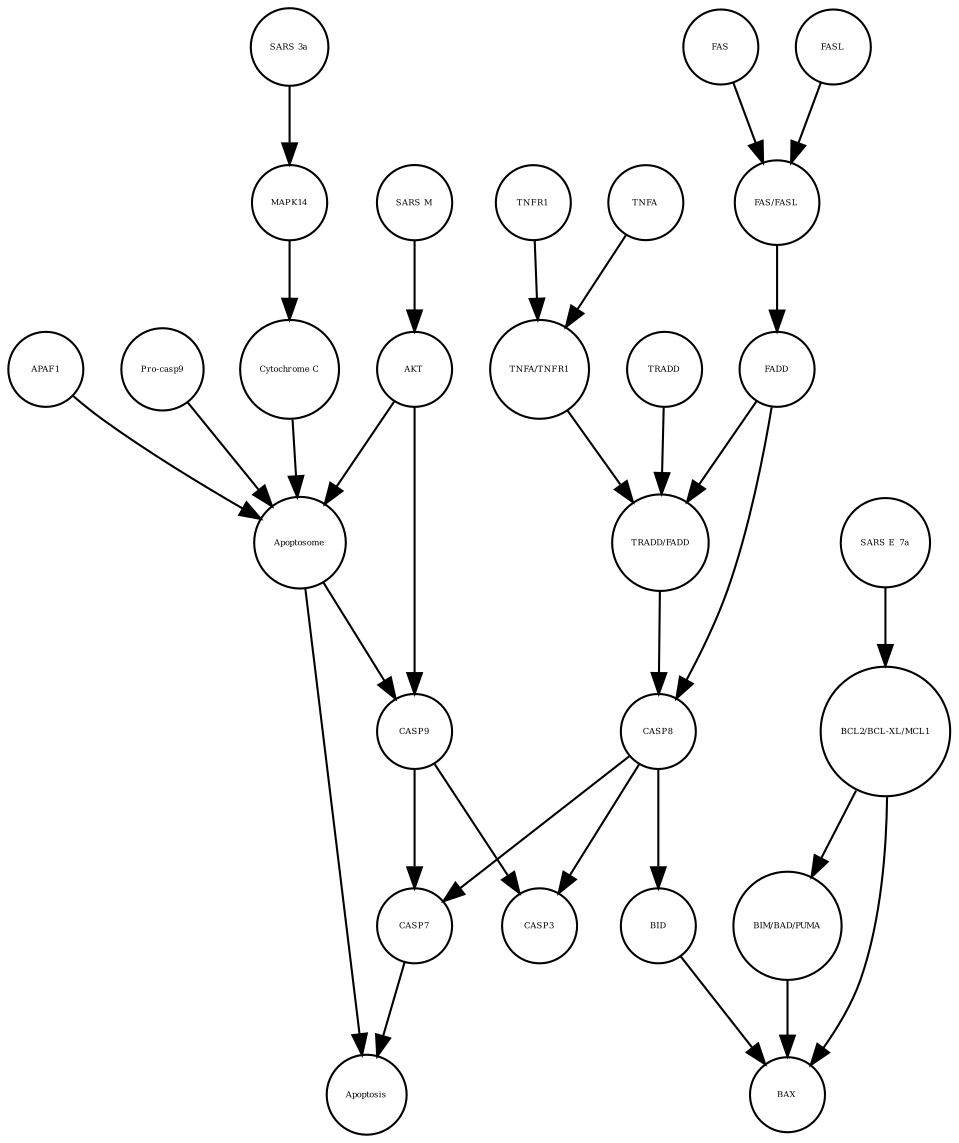 strict digraph  {
CASP7 [annotation="", bipartite=0, cls=macromolecule, fontsize=4, label=CASP7, shape=circle];
Apoptosis [annotation="", bipartite=0, cls=phenotype, fontsize=4, label=Apoptosis, shape=circle];
Apoptosome [annotation="", bipartite=0, cls=complex, fontsize=4, label=Apoptosome, shape=circle];
"BIM/BAD/PUMA" [annotation="", bipartite=0, cls=complex, fontsize=4, label="BIM/BAD/PUMA", shape=circle];
APAF1 [annotation="", bipartite=0, cls=macromolecule, fontsize=4, label=APAF1, shape=circle];
"SARS M" [annotation="", bipartite=0, cls=macromolecule, fontsize=4, label="SARS M", shape=circle];
BAX [annotation="", bipartite=0, cls=macromolecule, fontsize=4, label=BAX, shape=circle];
"SARS E_7a" [annotation="", bipartite=0, cls=macromolecule, fontsize=4, label="SARS E_7a", shape=circle];
"FAS/FASL" [annotation="", bipartite=0, cls=complex, fontsize=4, label="FAS/FASL", shape=circle];
"BCL2/BCL-XL/MCL1" [annotation="", bipartite=0, cls=complex, fontsize=4, label="BCL2/BCL-XL/MCL1", shape=circle];
"SARS 3a" [annotation="", bipartite=0, cls=macromolecule, fontsize=4, label="SARS 3a", shape=circle];
MAPK14 [annotation="", bipartite=0, cls=macromolecule, fontsize=4, label=MAPK14, shape=circle];
"TRADD/FADD" [annotation="", bipartite=0, cls=complex, fontsize=4, label="TRADD/FADD", shape=circle];
TNFA [annotation="", bipartite=0, cls=macromolecule, fontsize=4, label=TNFA, shape=circle];
FASL [annotation="", bipartite=0, cls=macromolecule, fontsize=4, label=FASL, shape=circle];
FAS [annotation="", bipartite=0, cls=macromolecule, fontsize=4, label=FAS, shape=circle];
BID [annotation="", bipartite=0, cls=macromolecule, fontsize=4, label=BID, shape=circle];
TNFR1 [annotation="", bipartite=0, cls=macromolecule, fontsize=4, label=TNFR1, shape=circle];
TRADD [annotation="", bipartite=0, cls=macromolecule, fontsize=4, label=TRADD, shape=circle];
CASP3 [annotation="", bipartite=0, cls=macromolecule, fontsize=4, label=CASP3, shape=circle];
CASP9 [annotation="", bipartite=0, cls=macromolecule, fontsize=4, label=CASP9, shape=circle];
FADD [annotation="", bipartite=0, cls=macromolecule, fontsize=4, label=FADD, shape=circle];
CASP8 [annotation="", bipartite=0, cls=macromolecule, fontsize=4, label=CASP8, shape=circle];
"TNFA/TNFR1" [annotation="", bipartite=0, cls=complex, fontsize=4, label="TNFA/TNFR1", shape=circle];
"Pro-casp9" [annotation="", bipartite=0, cls=macromolecule, fontsize=4, label="Pro-casp9", shape=circle];
"Cytochrome C" [annotation="", bipartite=0, cls=macromolecule, fontsize=4, label="Cytochrome C", shape=circle];
AKT [annotation="", bipartite=0, cls=macromolecule, fontsize=4, label=AKT, shape=circle];
CASP7 -> Apoptosis  [annotation="", interaction_type=stimulation];
Apoptosome -> Apoptosis  [annotation="", interaction_type=stimulation];
Apoptosome -> CASP9  [annotation="urn_miriam_kegg.pathway_hsa04210", interaction_type=catalysis];
"BIM/BAD/PUMA" -> BAX  [annotation=urn_miriam_pubmed_31226023, interaction_type=catalysis];
APAF1 -> Apoptosome  [annotation="", interaction_type=production];
"SARS M" -> AKT  [annotation=urn_miriam_pubmed_31226023, interaction_type=inhibition];
"SARS E_7a" -> "BCL2/BCL-XL/MCL1"  [annotation="", interaction_type=inhibition];
"FAS/FASL" -> FADD  [annotation="urn_miriam_kegg.pathway_hsa04210", interaction_type=catalysis];
"BCL2/BCL-XL/MCL1" -> BAX  [annotation=urn_miriam_pubmed_31226023, interaction_type=inhibition];
"BCL2/BCL-XL/MCL1" -> "BIM/BAD/PUMA"  [annotation="", interaction_type=inhibition];
"SARS 3a" -> MAPK14  [annotation=urn_miriam_pubmed_31226023, interaction_type=catalysis];
MAPK14 -> "Cytochrome C"  [annotation="urn_miriam_kegg.pathway_hsa04210|urn_miriam_pubmed_31226023", interaction_type=catalysis];
"TRADD/FADD" -> CASP8  [annotation="urn_miriam_kegg.pathway_hsa04210", interaction_type=catalysis];
TNFA -> "TNFA/TNFR1"  [annotation="", interaction_type=production];
FASL -> "FAS/FASL"  [annotation="", interaction_type=production];
FAS -> "FAS/FASL"  [annotation="", interaction_type=production];
BID -> BAX  [annotation=urn_miriam_pubmed_31226023, interaction_type=catalysis];
TNFR1 -> "TNFA/TNFR1"  [annotation="", interaction_type=production];
TRADD -> "TRADD/FADD"  [annotation="", interaction_type=production];
CASP9 -> CASP3  [annotation="urn_miriam_kegg.pathway_hsa04210", interaction_type=catalysis];
CASP9 -> CASP7  [annotation="urn_miriam_kegg.pathway_hsa04210", interaction_type=catalysis];
FADD -> CASP8  [annotation="urn_miriam_kegg.pathway_hsa04210", interaction_type=catalysis];
FADD -> "TRADD/FADD"  [annotation="", interaction_type=production];
CASP8 -> CASP7  [annotation="urn_miriam_kegg.pathway_hsa04210", interaction_type=catalysis];
CASP8 -> BID  [annotation="urn_miriam_kegg.pathway_hsa04210", interaction_type=catalysis];
CASP8 -> CASP3  [annotation="urn_miriam_kegg.pathway_hsa04210", interaction_type=catalysis];
"TNFA/TNFR1" -> "TRADD/FADD"  [annotation="urn_miriam_kegg.pathway_hsa04210", interaction_type=catalysis];
"Pro-casp9" -> Apoptosome  [annotation="", interaction_type=production];
"Cytochrome C" -> Apoptosome  [annotation="", interaction_type=production];
AKT -> CASP9  [annotation="urn_miriam_kegg.pathway_hsa04210", interaction_type=inhibition];
AKT -> Apoptosome  [annotation="urn_miriam_kegg.pathway_hsa04210", interaction_type=inhibition];
}
